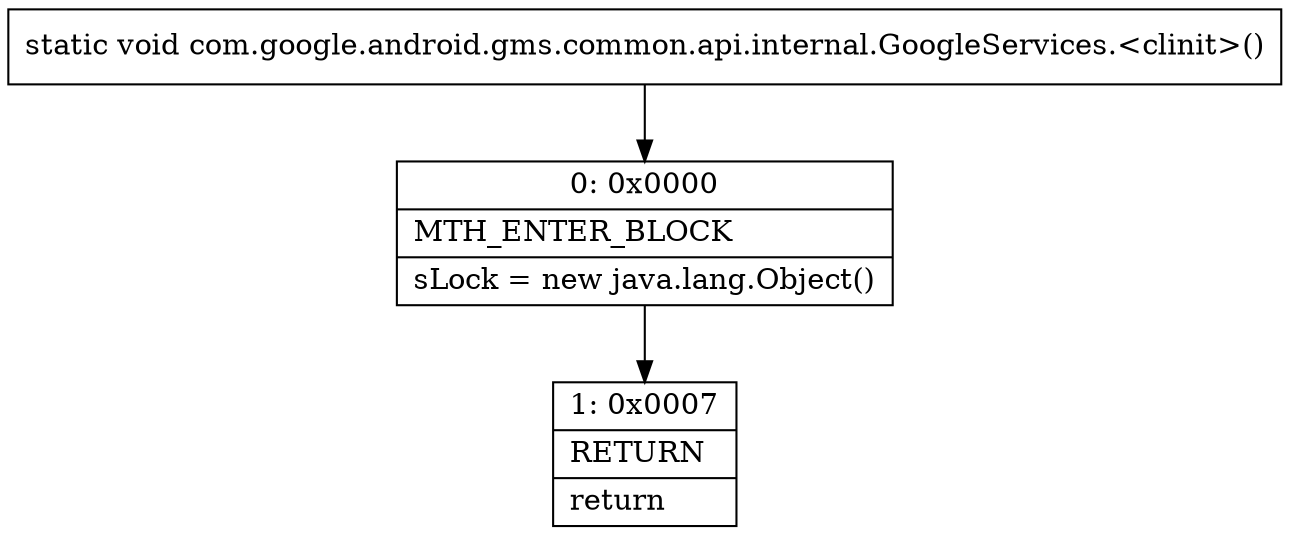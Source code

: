 digraph "CFG forcom.google.android.gms.common.api.internal.GoogleServices.\<clinit\>()V" {
Node_0 [shape=record,label="{0\:\ 0x0000|MTH_ENTER_BLOCK\l|sLock = new java.lang.Object()\l}"];
Node_1 [shape=record,label="{1\:\ 0x0007|RETURN\l|return\l}"];
MethodNode[shape=record,label="{static void com.google.android.gms.common.api.internal.GoogleServices.\<clinit\>() }"];
MethodNode -> Node_0;
Node_0 -> Node_1;
}

